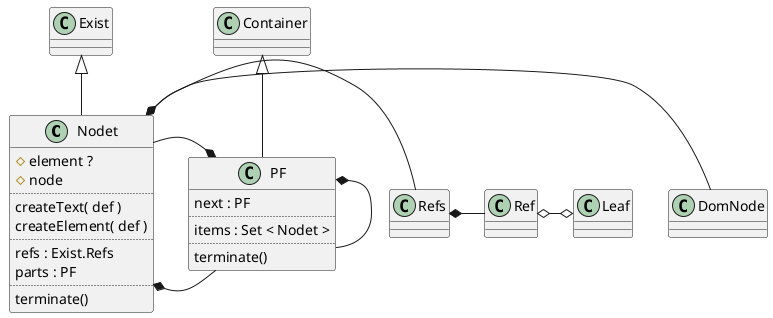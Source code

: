 @startuml



class Nodet {
	# element ?
	# node
	..
	createText( def )
	createElement( def )
	..
	refs : Exist.Refs
	parts : PF
	..
	terminate()
}

class PF {
	next : PF
	..
	items : Set < Nodet >
	..
	terminate()
}

Exist <|-- Nodet
Nodet *- DomNode
Nodet *- Refs
Nodet *- PF

Container <|-- PF
PF *- PF
PF *- Nodet

Refs *- Ref
Ref o-o Leaf

@enduml
